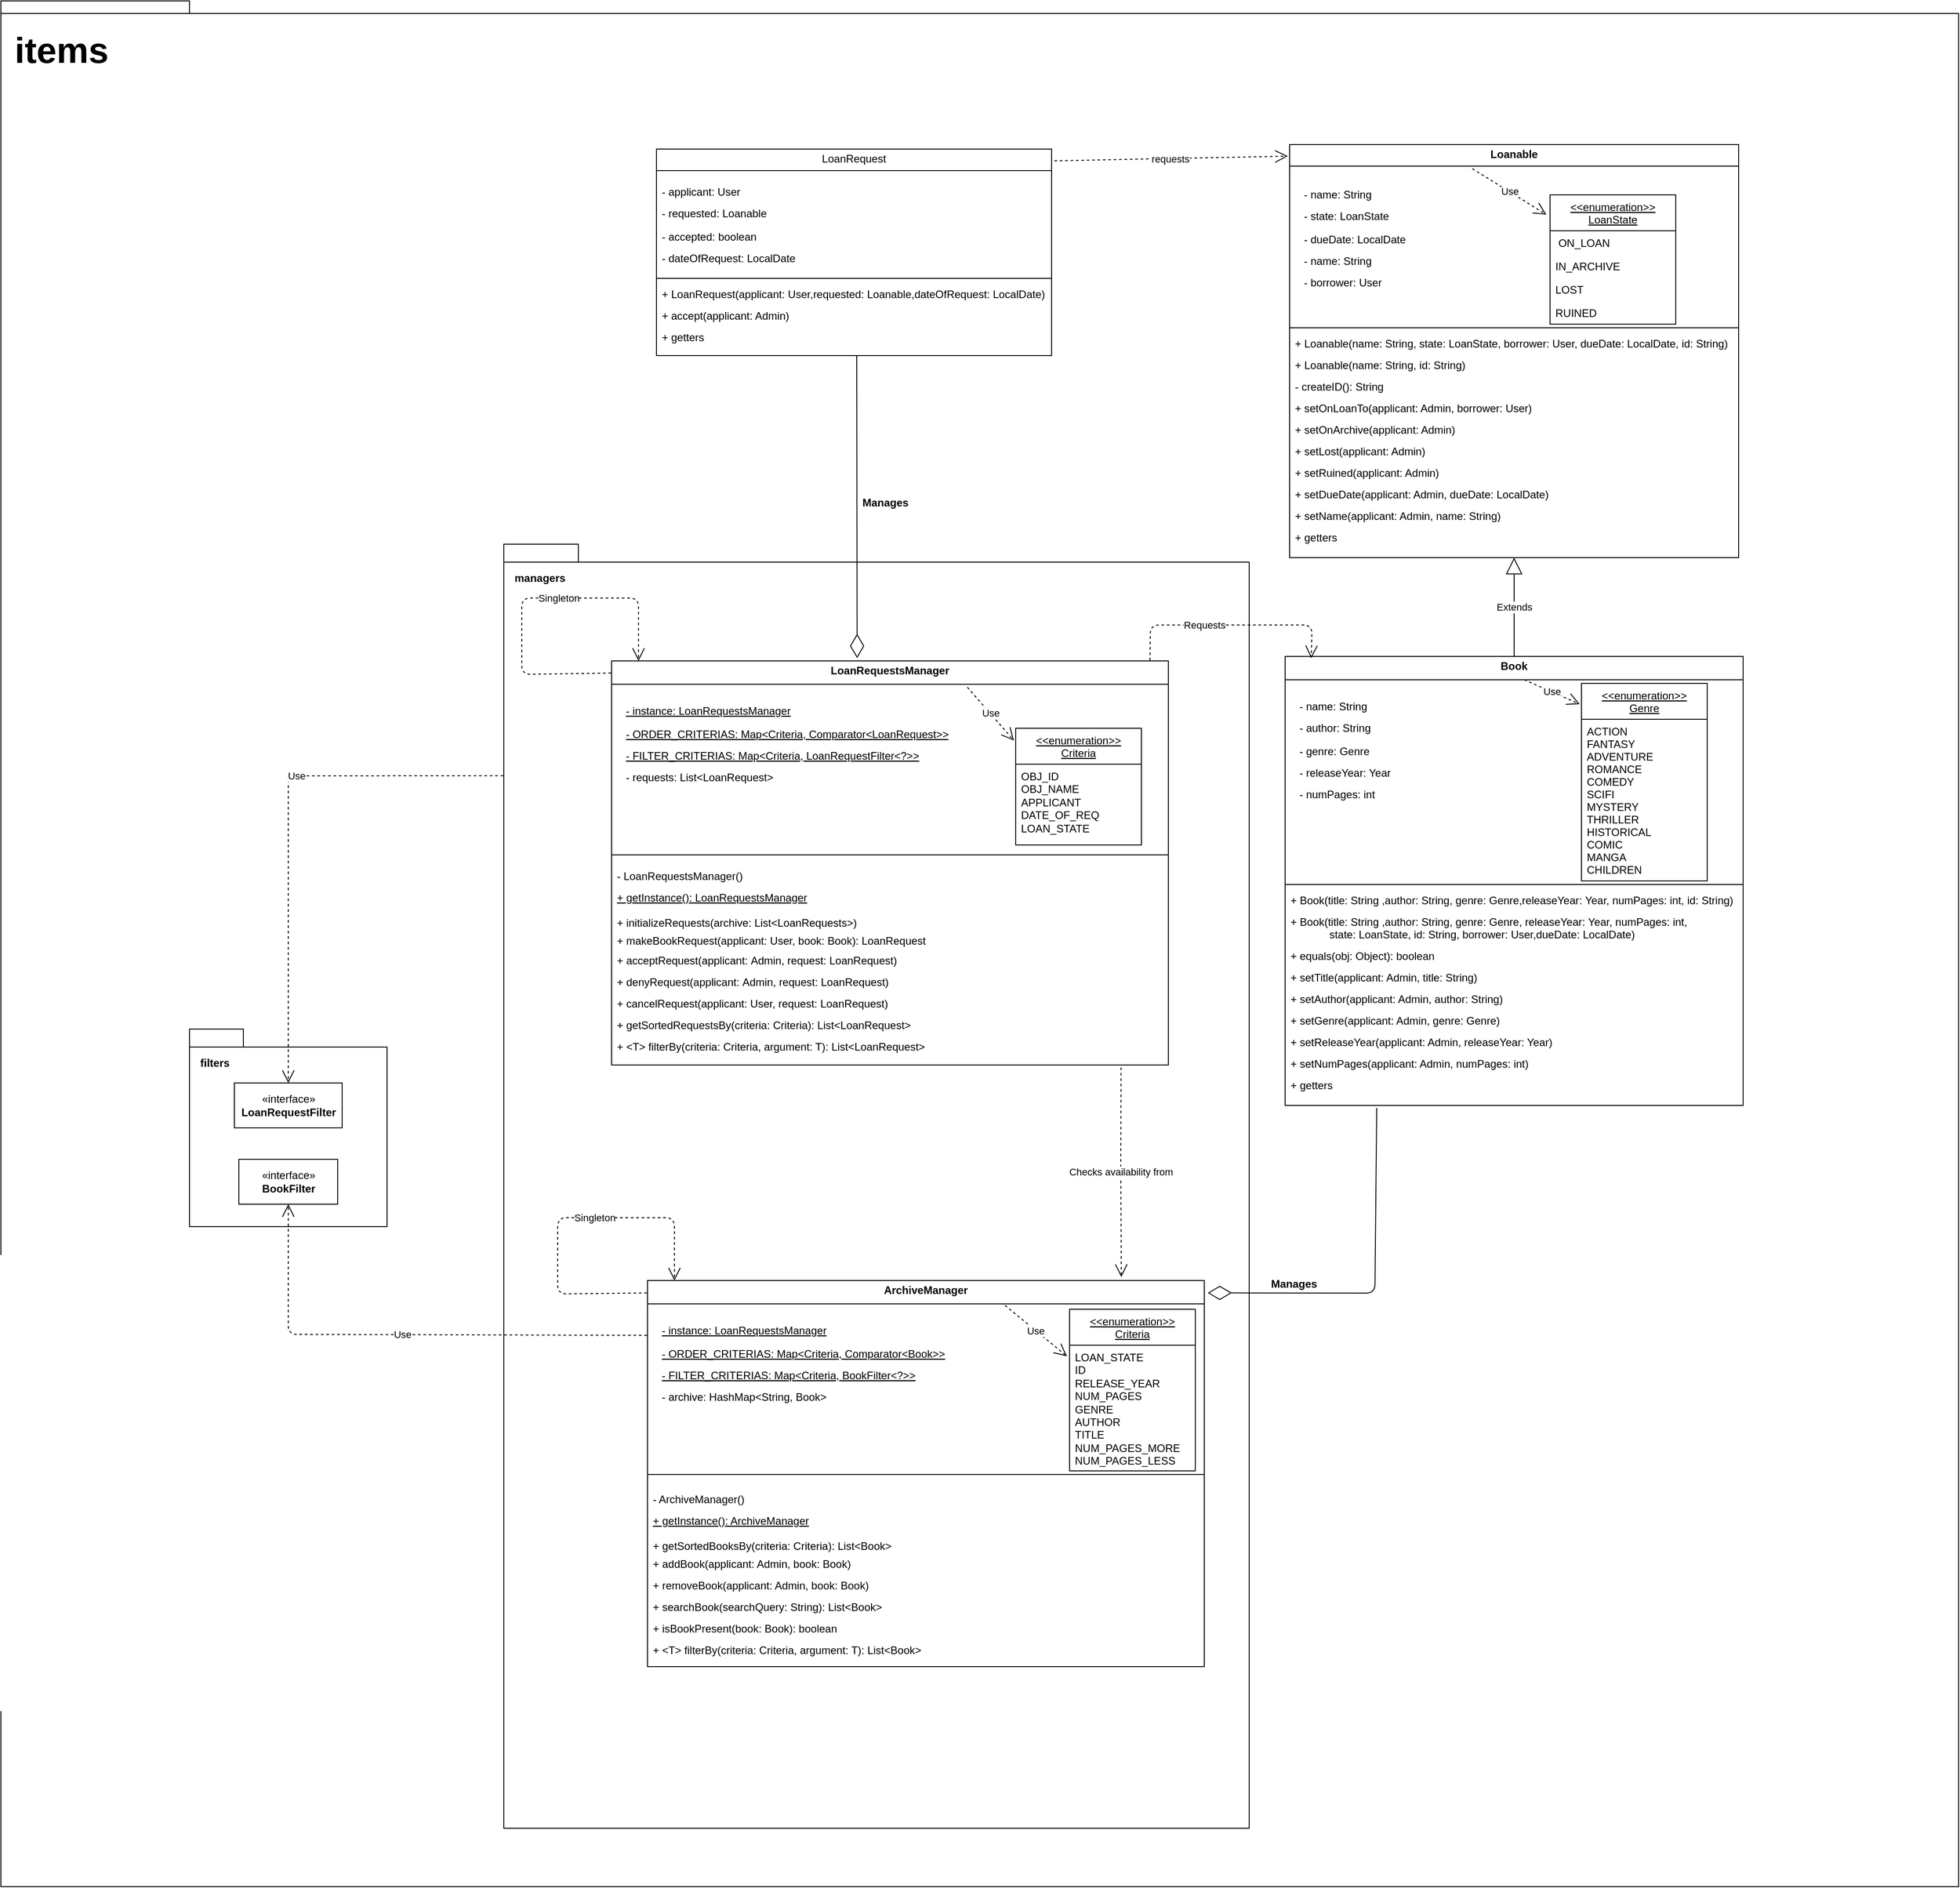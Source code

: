 <mxfile>
    <diagram id="oRZaLXy1vsITSXBMTITj" name="Page-1">
        <mxGraphModel dx="3068" dy="2464" grid="1" gridSize="10" guides="1" tooltips="1" connect="1" arrows="1" fold="1" page="1" pageScale="1" pageWidth="850" pageHeight="1100" math="0" shadow="0">
            <root>
                <mxCell id="0"/>
                <mxCell id="1" parent="0"/>
                <mxCell id="266" value="&amp;nbsp; &amp;nbsp;&lt;br&gt;&amp;nbsp; &amp;nbsp; &lt;font style=&quot;font-size: 40px;&quot;&gt;items&lt;/font&gt;" style="shape=folder;fontStyle=1;spacingTop=10;tabWidth=40;tabHeight=14;tabPosition=left;html=1;align=left;verticalAlign=top;" vertex="1" parent="1">
                    <mxGeometry x="280" y="80" width="2180" height="2100" as="geometry"/>
                </mxCell>
                <mxCell id="267" value="&lt;p style=&quot;margin:0px;margin-top:4px;text-align:center;&quot;&gt;&lt;b&gt;Loanable&lt;/b&gt;&lt;/p&gt;" style="verticalAlign=top;align=left;overflow=fill;fontSize=12;fontFamily=Helvetica;html=1;" vertex="1" parent="1">
                    <mxGeometry x="1715" y="240" width="500" height="460" as="geometry"/>
                </mxCell>
                <mxCell id="268" value="- name: String" style="text;strokeColor=none;fillColor=none;align=left;verticalAlign=top;spacingLeft=4;spacingRight=4;overflow=hidden;rotatable=0;points=[[0,0.5],[1,0.5]];portConstraint=eastwest;" vertex="1" parent="1">
                    <mxGeometry x="1725" y="282" width="160" height="24" as="geometry"/>
                </mxCell>
                <mxCell id="269" value="- state: LoanState" style="text;strokeColor=none;fillColor=none;align=left;verticalAlign=top;spacingLeft=4;spacingRight=4;overflow=hidden;rotatable=0;points=[[0,0.5],[1,0.5]];portConstraint=eastwest;" vertex="1" parent="1">
                    <mxGeometry x="1725" y="306" width="160" height="24" as="geometry"/>
                </mxCell>
                <mxCell id="270" value="- dueDate: LocalDate" style="text;strokeColor=none;fillColor=none;align=left;verticalAlign=top;spacingLeft=4;spacingRight=4;overflow=hidden;rotatable=0;points=[[0,0.5],[1,0.5]];portConstraint=eastwest;" vertex="1" parent="1">
                    <mxGeometry x="1725" y="332" width="160" height="24" as="geometry"/>
                </mxCell>
                <mxCell id="271" value="- name: String" style="text;strokeColor=none;fillColor=none;align=left;verticalAlign=top;spacingLeft=4;spacingRight=4;overflow=hidden;rotatable=0;points=[[0,0.5],[1,0.5]];portConstraint=eastwest;" vertex="1" parent="1">
                    <mxGeometry x="1725" y="356" width="160" height="24" as="geometry"/>
                </mxCell>
                <mxCell id="272" value="&lt;&lt;enumeration&gt;&gt;&#10;LoanState" style="swimlane;fontStyle=4;childLayout=stackLayout;horizontal=1;startSize=40;fillColor=none;horizontalStack=0;resizeParent=1;resizeParentMax=0;resizeLast=0;collapsible=1;marginBottom=0;" vertex="1" parent="1">
                    <mxGeometry x="2005" y="296" width="140" height="144" as="geometry"/>
                </mxCell>
                <mxCell id="273" value=" ON_LOAN" style="text;strokeColor=none;fillColor=none;align=left;verticalAlign=top;spacingLeft=4;spacingRight=4;overflow=hidden;rotatable=0;points=[[0,0.5],[1,0.5]];portConstraint=eastwest;" vertex="1" parent="272">
                    <mxGeometry y="40" width="140" height="26" as="geometry"/>
                </mxCell>
                <mxCell id="274" value="IN_ARCHIVE" style="text;strokeColor=none;fillColor=none;align=left;verticalAlign=top;spacingLeft=4;spacingRight=4;overflow=hidden;rotatable=0;points=[[0,0.5],[1,0.5]];portConstraint=eastwest;" vertex="1" parent="272">
                    <mxGeometry y="66" width="140" height="26" as="geometry"/>
                </mxCell>
                <mxCell id="275" value="LOST" style="text;strokeColor=none;fillColor=none;align=left;verticalAlign=top;spacingLeft=4;spacingRight=4;overflow=hidden;rotatable=0;points=[[0,0.5],[1,0.5]];portConstraint=eastwest;" vertex="1" parent="272">
                    <mxGeometry y="92" width="140" height="26" as="geometry"/>
                </mxCell>
                <mxCell id="276" value="RUINED" style="text;strokeColor=none;fillColor=none;align=left;verticalAlign=top;spacingLeft=4;spacingRight=4;overflow=hidden;rotatable=0;points=[[0,0.5],[1,0.5]];portConstraint=eastwest;" vertex="1" parent="272">
                    <mxGeometry y="118" width="140" height="26" as="geometry"/>
                </mxCell>
                <mxCell id="277" value="- borrower: User" style="text;strokeColor=none;fillColor=none;align=left;verticalAlign=top;spacingLeft=4;spacingRight=4;overflow=hidden;rotatable=0;points=[[0,0.5],[1,0.5]];portConstraint=eastwest;" vertex="1" parent="1">
                    <mxGeometry x="1725" y="380" width="160" height="24" as="geometry"/>
                </mxCell>
                <mxCell id="278" value="" style="line;strokeWidth=1;fillColor=none;align=left;verticalAlign=middle;spacingTop=-1;spacingLeft=3;spacingRight=3;rotatable=0;labelPosition=right;points=[];portConstraint=eastwest;strokeColor=inherit;" vertex="1" parent="1">
                    <mxGeometry x="1715" y="440" width="500" height="8" as="geometry"/>
                </mxCell>
                <mxCell id="279" value="+ Loanable(name: String, state: LoanState, borrower: User, dueDate: LocalDate, id: String)     " style="text;strokeColor=none;fillColor=none;align=left;verticalAlign=top;spacingLeft=4;spacingRight=4;overflow=hidden;rotatable=0;points=[[0,0.5],[1,0.5]];portConstraint=eastwest;" vertex="1" parent="1">
                    <mxGeometry x="1715" y="448" width="500" height="24" as="geometry"/>
                </mxCell>
                <mxCell id="280" value="+ Loanable(name: String, id: String)     " style="text;strokeColor=none;fillColor=none;align=left;verticalAlign=top;spacingLeft=4;spacingRight=4;overflow=hidden;rotatable=0;points=[[0,0.5],[1,0.5]];portConstraint=eastwest;" vertex="1" parent="1">
                    <mxGeometry x="1715" y="472" width="500" height="24" as="geometry"/>
                </mxCell>
                <mxCell id="281" value="- createID(): String" style="text;strokeColor=none;fillColor=none;align=left;verticalAlign=top;spacingLeft=4;spacingRight=4;overflow=hidden;rotatable=0;points=[[0,0.5],[1,0.5]];portConstraint=eastwest;" vertex="1" parent="1">
                    <mxGeometry x="1715" y="496" width="500" height="24" as="geometry"/>
                </mxCell>
                <mxCell id="282" value="+ setOnLoanTo(applicant: Admin, borrower: User)" style="text;strokeColor=none;fillColor=none;align=left;verticalAlign=top;spacingLeft=4;spacingRight=4;overflow=hidden;rotatable=0;points=[[0,0.5],[1,0.5]];portConstraint=eastwest;" vertex="1" parent="1">
                    <mxGeometry x="1715" y="520" width="500" height="24" as="geometry"/>
                </mxCell>
                <mxCell id="283" value="+ setOnArchive(applicant: Admin)" style="text;strokeColor=none;fillColor=none;align=left;verticalAlign=top;spacingLeft=4;spacingRight=4;overflow=hidden;rotatable=0;points=[[0,0.5],[1,0.5]];portConstraint=eastwest;" vertex="1" parent="1">
                    <mxGeometry x="1715" y="544" width="500" height="24" as="geometry"/>
                </mxCell>
                <mxCell id="284" value="+ setLost(applicant: Admin)" style="text;strokeColor=none;fillColor=none;align=left;verticalAlign=top;spacingLeft=4;spacingRight=4;overflow=hidden;rotatable=0;points=[[0,0.5],[1,0.5]];portConstraint=eastwest;" vertex="1" parent="1">
                    <mxGeometry x="1715" y="568" width="500" height="24" as="geometry"/>
                </mxCell>
                <mxCell id="285" value="+ setRuined(applicant: Admin)" style="text;strokeColor=none;fillColor=none;align=left;verticalAlign=top;spacingLeft=4;spacingRight=4;overflow=hidden;rotatable=0;points=[[0,0.5],[1,0.5]];portConstraint=eastwest;" vertex="1" parent="1">
                    <mxGeometry x="1715" y="592" width="500" height="24" as="geometry"/>
                </mxCell>
                <mxCell id="286" value="+ setDueDate(applicant: Admin, dueDate: LocalDate)" style="text;strokeColor=none;fillColor=none;align=left;verticalAlign=top;spacingLeft=4;spacingRight=4;overflow=hidden;rotatable=0;points=[[0,0.5],[1,0.5]];portConstraint=eastwest;" vertex="1" parent="1">
                    <mxGeometry x="1715" y="616" width="500" height="24" as="geometry"/>
                </mxCell>
                <mxCell id="287" value="+ setName(applicant: Admin, name: String)" style="text;strokeColor=none;fillColor=none;align=left;verticalAlign=top;spacingLeft=4;spacingRight=4;overflow=hidden;rotatable=0;points=[[0,0.5],[1,0.5]];portConstraint=eastwest;" vertex="1" parent="1">
                    <mxGeometry x="1715" y="640" width="500" height="24" as="geometry"/>
                </mxCell>
                <mxCell id="288" value="+ getters" style="text;strokeColor=none;fillColor=none;align=left;verticalAlign=top;spacingLeft=4;spacingRight=4;overflow=hidden;rotatable=0;points=[[0,0.5],[1,0.5]];portConstraint=eastwest;" vertex="1" parent="1">
                    <mxGeometry x="1715" y="664" width="500" height="24" as="geometry"/>
                </mxCell>
                <mxCell id="289" value="&lt;p style=&quot;margin:0px;margin-top:4px;text-align:center;&quot;&gt;&lt;b&gt;Book&lt;/b&gt;&lt;/p&gt;" style="verticalAlign=top;align=left;overflow=fill;fontSize=12;fontFamily=Helvetica;html=1;" vertex="1" parent="1">
                    <mxGeometry x="1710" y="810" width="510" height="500" as="geometry"/>
                </mxCell>
                <mxCell id="290" value="- name: String" style="text;strokeColor=none;fillColor=none;align=left;verticalAlign=top;spacingLeft=4;spacingRight=4;overflow=hidden;rotatable=0;points=[[0,0.5],[1,0.5]];portConstraint=eastwest;" vertex="1" parent="1">
                    <mxGeometry x="1720" y="852" width="160" height="24" as="geometry"/>
                </mxCell>
                <mxCell id="291" value="- author: String" style="text;strokeColor=none;fillColor=none;align=left;verticalAlign=top;spacingLeft=4;spacingRight=4;overflow=hidden;rotatable=0;points=[[0,0.5],[1,0.5]];portConstraint=eastwest;" vertex="1" parent="1">
                    <mxGeometry x="1720" y="876" width="160" height="24" as="geometry"/>
                </mxCell>
                <mxCell id="292" value="- genre: Genre" style="text;strokeColor=none;fillColor=none;align=left;verticalAlign=top;spacingLeft=4;spacingRight=4;overflow=hidden;rotatable=0;points=[[0,0.5],[1,0.5]];portConstraint=eastwest;" vertex="1" parent="1">
                    <mxGeometry x="1720" y="902" width="160" height="24" as="geometry"/>
                </mxCell>
                <mxCell id="293" value="- releaseYear: Year" style="text;strokeColor=none;fillColor=none;align=left;verticalAlign=top;spacingLeft=4;spacingRight=4;overflow=hidden;rotatable=0;points=[[0,0.5],[1,0.5]];portConstraint=eastwest;" vertex="1" parent="1">
                    <mxGeometry x="1720" y="926" width="160" height="24" as="geometry"/>
                </mxCell>
                <mxCell id="294" value="&lt;&lt;enumeration&gt;&gt;&#10;Genre" style="swimlane;fontStyle=4;childLayout=stackLayout;horizontal=1;startSize=40;fillColor=none;horizontalStack=0;resizeParent=1;resizeParentMax=0;resizeLast=0;collapsible=1;marginBottom=0;" vertex="1" parent="1">
                    <mxGeometry x="2040" y="840" width="140" height="220" as="geometry"/>
                </mxCell>
                <mxCell id="295" value="ACTION&#10;&#9;&#9;FANTASY&#10;&#9;&#9;ADVENTURE&#10;&#9;&#9;ROMANCE&#10;&#9;&#9;COMEDY&#10;&#9;&#9;SCIFI&#10;&#9;&#9;MYSTERY&#10;&#9;&#9;THRILLER&#10;&#9;&#9;HISTORICAL&#10;&#9;&#9;COMIC&#10;&#9;&#9;MANGA&#10;&#9;&#9;CHILDREN" style="text;strokeColor=none;fillColor=none;align=left;verticalAlign=top;spacingLeft=4;spacingRight=4;overflow=hidden;rotatable=0;points=[[0,0.5],[1,0.5]];portConstraint=eastwest;" vertex="1" parent="294">
                    <mxGeometry y="40" width="140" height="180" as="geometry"/>
                </mxCell>
                <mxCell id="296" value="- numPages: int" style="text;strokeColor=none;fillColor=none;align=left;verticalAlign=top;spacingLeft=4;spacingRight=4;overflow=hidden;rotatable=0;points=[[0,0.5],[1,0.5]];portConstraint=eastwest;" vertex="1" parent="1">
                    <mxGeometry x="1720" y="950" width="160" height="24" as="geometry"/>
                </mxCell>
                <mxCell id="297" value="" style="line;strokeWidth=1;fillColor=none;align=left;verticalAlign=middle;spacingTop=-1;spacingLeft=3;spacingRight=3;rotatable=0;labelPosition=right;points=[];portConstraint=eastwest;strokeColor=inherit;" vertex="1" parent="1">
                    <mxGeometry x="1710" y="1060" width="510" height="8" as="geometry"/>
                </mxCell>
                <mxCell id="298" value="+ Book(title: String ,author: String, genre: Genre,releaseYear: Year, numPages: int, id: String)" style="text;strokeColor=none;fillColor=none;align=left;verticalAlign=top;spacingLeft=4;spacingRight=4;overflow=hidden;rotatable=0;points=[[0,0.5],[1,0.5]];portConstraint=eastwest;" vertex="1" parent="1">
                    <mxGeometry x="1710" y="1068" width="510" height="24" as="geometry"/>
                </mxCell>
                <mxCell id="299" value="+ Book(title: String ,author: String, genre: Genre, releaseYear: Year, numPages: int, &#10;             state: LoanState, id: String, borrower: User,dueDate: LocalDate)" style="text;strokeColor=none;fillColor=none;align=left;verticalAlign=top;spacingLeft=4;spacingRight=4;overflow=hidden;rotatable=0;points=[[0,0.5],[1,0.5]];portConstraint=eastwest;" vertex="1" parent="1">
                    <mxGeometry x="1710" y="1092" width="510" height="48" as="geometry"/>
                </mxCell>
                <mxCell id="300" value="+ equals(obj: Object): boolean" style="text;strokeColor=none;fillColor=none;align=left;verticalAlign=top;spacingLeft=4;spacingRight=4;overflow=hidden;rotatable=0;points=[[0,0.5],[1,0.5]];portConstraint=eastwest;" vertex="1" parent="1">
                    <mxGeometry x="1710" y="1130" width="500" height="24" as="geometry"/>
                </mxCell>
                <mxCell id="301" value="+ setTitle(applicant: Admin, title: String)" style="text;strokeColor=none;fillColor=none;align=left;verticalAlign=top;spacingLeft=4;spacingRight=4;overflow=hidden;rotatable=0;points=[[0,0.5],[1,0.5]];portConstraint=eastwest;" vertex="1" parent="1">
                    <mxGeometry x="1710" y="1154" width="500" height="24" as="geometry"/>
                </mxCell>
                <mxCell id="302" value="+ setNumPages(applicant: Admin, numPages: int)" style="text;strokeColor=none;fillColor=none;align=left;verticalAlign=top;spacingLeft=4;spacingRight=4;overflow=hidden;rotatable=0;points=[[0,0.5],[1,0.5]];portConstraint=eastwest;" vertex="1" parent="1">
                    <mxGeometry x="1710" y="1250" width="500" height="24" as="geometry"/>
                </mxCell>
                <mxCell id="303" value="+ getters" style="text;strokeColor=none;fillColor=none;align=left;verticalAlign=top;spacingLeft=4;spacingRight=4;overflow=hidden;rotatable=0;points=[[0,0.5],[1,0.5]];portConstraint=eastwest;" vertex="1" parent="1">
                    <mxGeometry x="1710" y="1274" width="500" height="24" as="geometry"/>
                </mxCell>
                <mxCell id="304" value="+ setAuthor(applicant: Admin, author: String)" style="text;strokeColor=none;fillColor=none;align=left;verticalAlign=top;spacingLeft=4;spacingRight=4;overflow=hidden;rotatable=0;points=[[0,0.5],[1,0.5]];portConstraint=eastwest;" vertex="1" parent="1">
                    <mxGeometry x="1710" y="1178" width="500" height="24" as="geometry"/>
                </mxCell>
                <mxCell id="305" value="+ setGenre(applicant: Admin, genre: Genre)" style="text;strokeColor=none;fillColor=none;align=left;verticalAlign=top;spacingLeft=4;spacingRight=4;overflow=hidden;rotatable=0;points=[[0,0.5],[1,0.5]];portConstraint=eastwest;" vertex="1" parent="1">
                    <mxGeometry x="1710" y="1202" width="500" height="24" as="geometry"/>
                </mxCell>
                <mxCell id="306" value="+ setReleaseYear(applicant: Admin, releaseYear: Year)" style="text;strokeColor=none;fillColor=none;align=left;verticalAlign=top;spacingLeft=4;spacingRight=4;overflow=hidden;rotatable=0;points=[[0,0.5],[1,0.5]];portConstraint=eastwest;" vertex="1" parent="1">
                    <mxGeometry x="1710" y="1226" width="500" height="24" as="geometry"/>
                </mxCell>
                <mxCell id="307" value="Extends" style="endArrow=block;endSize=16;endFill=0;html=1;entryX=0.5;entryY=1;entryDx=0;entryDy=0;exitX=0.5;exitY=0;exitDx=0;exitDy=0;" edge="1" parent="1" source="289" target="267">
                    <mxGeometry width="160" relative="1" as="geometry">
                        <mxPoint x="905" y="910" as="sourcePoint"/>
                        <mxPoint x="1065" y="910" as="targetPoint"/>
                    </mxGeometry>
                </mxCell>
                <mxCell id="308" value="&lt;p style=&quot;margin:0px;margin-top:4px;text-align:center;&quot;&gt;LoanRequest&lt;/p&gt;" style="verticalAlign=top;align=left;overflow=fill;fontSize=12;fontFamily=Helvetica;html=1;" vertex="1" parent="1">
                    <mxGeometry x="1010" y="245" width="440" height="230" as="geometry"/>
                </mxCell>
                <mxCell id="309" value="- applicant: User" style="text;strokeColor=none;fillColor=none;align=left;verticalAlign=top;spacingLeft=4;spacingRight=4;overflow=hidden;rotatable=0;points=[[0,0.5],[1,0.5]];portConstraint=eastwest;" vertex="1" parent="1">
                    <mxGeometry x="1010" y="279" width="160" height="24" as="geometry"/>
                </mxCell>
                <mxCell id="310" value="- requested: Loanable" style="text;strokeColor=none;fillColor=none;align=left;verticalAlign=top;spacingLeft=4;spacingRight=4;overflow=hidden;rotatable=0;points=[[0,0.5],[1,0.5]];portConstraint=eastwest;" vertex="1" parent="1">
                    <mxGeometry x="1010" y="303" width="160" height="24" as="geometry"/>
                </mxCell>
                <mxCell id="311" value="- accepted: boolean" style="text;strokeColor=none;fillColor=none;align=left;verticalAlign=top;spacingLeft=4;spacingRight=4;overflow=hidden;rotatable=0;points=[[0,0.5],[1,0.5]];portConstraint=eastwest;" vertex="1" parent="1">
                    <mxGeometry x="1010" y="329" width="160" height="24" as="geometry"/>
                </mxCell>
                <mxCell id="312" value="- dateOfRequest: LocalDate" style="text;strokeColor=none;fillColor=none;align=left;verticalAlign=top;spacingLeft=4;spacingRight=4;overflow=hidden;rotatable=0;points=[[0,0.5],[1,0.5]];portConstraint=eastwest;" vertex="1" parent="1">
                    <mxGeometry x="1010" y="353" width="160" height="24" as="geometry"/>
                </mxCell>
                <mxCell id="313" value="" style="line;strokeWidth=1;fillColor=none;align=left;verticalAlign=middle;spacingTop=-1;spacingLeft=3;spacingRight=3;rotatable=0;labelPosition=right;points=[];portConstraint=eastwest;strokeColor=inherit;" vertex="1" parent="1">
                    <mxGeometry x="1010" y="385" width="440" height="8" as="geometry"/>
                </mxCell>
                <mxCell id="314" value="+ LoanRequest(applicant: User,requested: Loanable,dateOfRequest: LocalDate)" style="text;strokeColor=none;fillColor=none;align=left;verticalAlign=top;spacingLeft=4;spacingRight=4;overflow=hidden;rotatable=0;points=[[0,0.5],[1,0.5]];portConstraint=eastwest;" vertex="1" parent="1">
                    <mxGeometry x="1010" y="393" width="510" height="24" as="geometry"/>
                </mxCell>
                <mxCell id="315" value="+ accept(applicant: Admin)" style="text;strokeColor=none;fillColor=none;align=left;verticalAlign=top;spacingLeft=4;spacingRight=4;overflow=hidden;rotatable=0;points=[[0,0.5],[1,0.5]];portConstraint=eastwest;" vertex="1" parent="1">
                    <mxGeometry x="1010" y="417" width="500" height="24" as="geometry"/>
                </mxCell>
                <mxCell id="316" value="+ getters" style="text;strokeColor=none;fillColor=none;align=left;verticalAlign=top;spacingLeft=4;spacingRight=4;overflow=hidden;rotatable=0;points=[[0,0.5],[1,0.5]];portConstraint=eastwest;" vertex="1" parent="1">
                    <mxGeometry x="1010" y="441" width="500" height="24" as="geometry"/>
                </mxCell>
                <mxCell id="317" value="" style="line;strokeWidth=1;fillColor=none;align=left;verticalAlign=middle;spacingTop=-1;spacingLeft=3;spacingRight=3;rotatable=0;labelPosition=right;points=[];portConstraint=eastwest;strokeColor=inherit;" vertex="1" parent="1">
                    <mxGeometry x="1710" y="832" width="510" height="8" as="geometry"/>
                </mxCell>
                <mxCell id="318" value="" style="line;strokeWidth=1;fillColor=none;align=left;verticalAlign=middle;spacingTop=-1;spacingLeft=3;spacingRight=3;rotatable=0;labelPosition=right;points=[];portConstraint=eastwest;strokeColor=inherit;" vertex="1" parent="1">
                    <mxGeometry x="1715" y="260" width="500" height="8" as="geometry"/>
                </mxCell>
                <mxCell id="319" value="" style="line;strokeWidth=1;fillColor=none;align=left;verticalAlign=middle;spacingTop=-1;spacingLeft=3;spacingRight=3;rotatable=0;labelPosition=right;points=[];portConstraint=eastwest;strokeColor=inherit;" vertex="1" parent="1">
                    <mxGeometry x="1010" y="265" width="440" height="8" as="geometry"/>
                </mxCell>
                <mxCell id="320" value="Use" style="endArrow=open;endSize=12;dashed=1;html=1;exitX=0.407;exitY=0.854;exitDx=0;exitDy=0;entryX=-0.029;entryY=0.153;entryDx=0;entryDy=0;entryPerimeter=0;exitPerimeter=0;" edge="1" parent="1" source="318" target="272">
                    <mxGeometry width="160" relative="1" as="geometry">
                        <mxPoint x="1475" y="470" as="sourcePoint"/>
                        <mxPoint x="1635" y="470" as="targetPoint"/>
                    </mxGeometry>
                </mxCell>
                <mxCell id="321" value="Use" style="endArrow=open;endSize=12;dashed=1;html=1;entryX=-0.014;entryY=0.105;entryDx=0;entryDy=0;entryPerimeter=0;exitX=0.522;exitY=0.5;exitDx=0;exitDy=0;exitPerimeter=0;" edge="1" parent="1" source="317" target="294">
                    <mxGeometry width="160" relative="1" as="geometry">
                        <mxPoint x="1825" y="760" as="sourcePoint"/>
                        <mxPoint x="2010.94" y="328.032" as="targetPoint"/>
                    </mxGeometry>
                </mxCell>
                <mxCell id="322" value="requests" style="endArrow=open;endSize=12;dashed=1;html=1;exitX=1.007;exitY=0.057;exitDx=0;exitDy=0;entryX=-0.004;entryY=0.028;entryDx=0;entryDy=0;entryPerimeter=0;exitPerimeter=0;" edge="1" parent="1" source="308" target="267">
                    <mxGeometry x="-0.011" width="160" relative="1" as="geometry">
                        <mxPoint x="1840" y="343" as="sourcePoint"/>
                        <mxPoint x="1955.94" y="343.032" as="targetPoint"/>
                        <mxPoint as="offset"/>
                    </mxGeometry>
                </mxCell>
                <mxCell id="323" value="Manages" style="text;align=center;fontStyle=1;verticalAlign=middle;spacingLeft=3;spacingRight=3;strokeColor=none;rotatable=0;points=[[0,0.5],[1,0.5]];portConstraint=eastwest;" vertex="1" parent="1">
                    <mxGeometry x="1225" y="625" width="80" height="26" as="geometry"/>
                </mxCell>
                <mxCell id="324" value="Manages" style="text;align=center;fontStyle=1;verticalAlign=middle;spacingLeft=3;spacingRight=3;strokeColor=none;rotatable=0;points=[[0,0.5],[1,0.5]];portConstraint=eastwest;" vertex="1" parent="1">
                    <mxGeometry x="1680" y="1495" width="80" height="26" as="geometry"/>
                </mxCell>
                <mxCell id="325" value="&amp;nbsp;&lt;br&gt;&amp;nbsp; &amp;nbsp;filters" style="shape=folder;fontStyle=1;spacingTop=10;tabWidth=60;tabHeight=20;tabPosition=left;html=1;verticalAlign=top;align=left;" vertex="1" parent="1">
                    <mxGeometry x="490" y="1225" width="220" height="220" as="geometry"/>
                </mxCell>
                <mxCell id="326" value="«interface»&lt;br&gt;&lt;b&gt;LoanRequestFilter&lt;/b&gt;" style="html=1;" vertex="1" parent="1">
                    <mxGeometry x="540" y="1285" width="120" height="50" as="geometry"/>
                </mxCell>
                <mxCell id="327" value="«interface»&lt;br&gt;&lt;b&gt;BookFilter&lt;/b&gt;" style="html=1;" vertex="1" parent="1">
                    <mxGeometry x="545" y="1370" width="110" height="50" as="geometry"/>
                </mxCell>
                <mxCell id="328" value="Use" style="endArrow=open;endSize=12;dashed=1;html=1;exitX=-0.001;exitY=0.284;exitDx=0;exitDy=0;exitPerimeter=0;entryX=0.5;entryY=0;entryDx=0;entryDy=0;" edge="1" parent="1" target="326">
                    <mxGeometry width="160" relative="1" as="geometry">
                        <mxPoint x="959.38" y="942.8" as="sourcePoint"/>
                        <mxPoint x="720" y="1245" as="targetPoint"/>
                        <Array as="points">
                            <mxPoint x="600" y="943"/>
                        </Array>
                    </mxGeometry>
                </mxCell>
                <mxCell id="329" value="&amp;nbsp;&lt;br&gt;&amp;nbsp; &amp;nbsp;managers" style="shape=folder;fontStyle=1;spacingTop=10;tabWidth=60;tabHeight=20;tabPosition=left;html=1;verticalAlign=top;align=left;" vertex="1" parent="1">
                    <mxGeometry x="840" y="685" width="830" height="1430" as="geometry"/>
                </mxCell>
                <mxCell id="330" value="&lt;p style=&quot;margin:0px;margin-top:4px;text-align:center;&quot;&gt;&lt;b&gt;LoanRequestsManager&lt;/b&gt;&lt;/p&gt;" style="verticalAlign=top;align=left;overflow=fill;fontSize=12;fontFamily=Helvetica;html=1;" vertex="1" parent="1">
                    <mxGeometry x="960" y="815" width="620" height="450" as="geometry"/>
                </mxCell>
                <mxCell id="331" value="- instance: LoanRequestsManager" style="text;strokeColor=none;fillColor=none;align=left;verticalAlign=top;spacingLeft=4;spacingRight=4;overflow=hidden;rotatable=0;points=[[0,0.5],[1,0.5]];portConstraint=eastwest;fontStyle=4" vertex="1" parent="1">
                    <mxGeometry x="970" y="857" width="200" height="24" as="geometry"/>
                </mxCell>
                <mxCell id="332" value="&lt;&lt;enumeration&gt;&gt;&#10;Criteria" style="swimlane;fontStyle=4;childLayout=stackLayout;horizontal=1;startSize=40;fillColor=none;horizontalStack=0;resizeParent=1;resizeParentMax=0;resizeLast=0;collapsible=1;marginBottom=0;" vertex="1" parent="1">
                    <mxGeometry x="1410" y="890" width="140" height="130" as="geometry"/>
                </mxCell>
                <mxCell id="333" value="OBJ_ID&#10;OBJ_NAME APPLICANT DATE_OF_REQ LOAN_STATE" style="text;strokeColor=none;fillColor=none;align=left;verticalAlign=top;spacingLeft=4;spacingRight=4;overflow=hidden;rotatable=0;points=[[0,0.5],[1,0.5]];portConstraint=eastwest;whiteSpace=wrap;" vertex="1" parent="332">
                    <mxGeometry y="40" width="140" height="90" as="geometry"/>
                </mxCell>
                <mxCell id="334" value="" style="line;strokeWidth=1;fillColor=none;align=left;verticalAlign=middle;spacingTop=-1;spacingLeft=3;spacingRight=3;rotatable=0;labelPosition=right;points=[];portConstraint=eastwest;strokeColor=inherit;" vertex="1" parent="1">
                    <mxGeometry x="960" y="1027" width="620" height="8" as="geometry"/>
                </mxCell>
                <mxCell id="335" value="- LoanRequestsManager()" style="text;strokeColor=none;fillColor=none;align=left;verticalAlign=top;spacingLeft=4;spacingRight=4;overflow=hidden;rotatable=0;points=[[0,0.5],[1,0.5]];portConstraint=eastwest;" vertex="1" parent="1">
                    <mxGeometry x="960" y="1041" width="510" height="24" as="geometry"/>
                </mxCell>
                <mxCell id="336" value="+ getInstance(): LoanRequestsManager" style="text;strokeColor=none;fillColor=none;align=left;verticalAlign=top;spacingLeft=4;spacingRight=4;overflow=hidden;rotatable=0;points=[[0,0.5],[1,0.5]];portConstraint=eastwest;fontStyle=4" vertex="1" parent="1">
                    <mxGeometry x="960" y="1065" width="510" height="28" as="geometry"/>
                </mxCell>
                <mxCell id="337" value="+ makeBookRequest(applicant: User, book: Book): LoanRequest" style="text;strokeColor=none;fillColor=none;align=left;verticalAlign=top;spacingLeft=4;spacingRight=4;overflow=hidden;rotatable=0;points=[[0,0.5],[1,0.5]];portConstraint=eastwest;" vertex="1" parent="1">
                    <mxGeometry x="960" y="1113" width="500" height="24" as="geometry"/>
                </mxCell>
                <mxCell id="338" value="+ acceptRequest(applicant: Admin, request: LoanRequest)" style="text;strokeColor=none;fillColor=none;align=left;verticalAlign=top;spacingLeft=4;spacingRight=4;overflow=hidden;rotatable=0;points=[[0,0.5],[1,0.5]];portConstraint=eastwest;" vertex="1" parent="1">
                    <mxGeometry x="960" y="1135" width="500" height="24" as="geometry"/>
                </mxCell>
                <mxCell id="339" value="" style="line;strokeWidth=1;fillColor=none;align=left;verticalAlign=middle;spacingTop=-1;spacingLeft=3;spacingRight=3;rotatable=0;labelPosition=right;points=[];portConstraint=eastwest;strokeColor=inherit;" vertex="1" parent="1">
                    <mxGeometry x="960" y="837" width="620" height="8" as="geometry"/>
                </mxCell>
                <mxCell id="340" value="Singleton" style="endArrow=open;endSize=12;dashed=1;html=1;exitX=-0.001;exitY=0.03;exitDx=0;exitDy=0;exitPerimeter=0;" edge="1" parent="1" source="330">
                    <mxGeometry x="0.174" width="160" relative="1" as="geometry">
                        <mxPoint x="1140" y="955" as="sourcePoint"/>
                        <mxPoint x="990" y="815" as="targetPoint"/>
                        <Array as="points">
                            <mxPoint x="860" y="830"/>
                            <mxPoint x="860" y="745"/>
                            <mxPoint x="990" y="745"/>
                            <mxPoint x="990" y="785"/>
                        </Array>
                        <mxPoint as="offset"/>
                    </mxGeometry>
                </mxCell>
                <mxCell id="341" value="- ORDER_CRITERIAS: Map&lt;Criteria, Comparator&lt;LoanRequest&gt;&gt;" style="text;strokeColor=none;fillColor=none;align=left;verticalAlign=top;spacingLeft=4;spacingRight=4;overflow=hidden;rotatable=0;points=[[0,0.5],[1,0.5]];portConstraint=eastwest;fontStyle=4" vertex="1" parent="1">
                    <mxGeometry x="970" y="883" width="370" height="24" as="geometry"/>
                </mxCell>
                <mxCell id="342" value="- FILTER_CRITERIAS: Map&lt;Criteria, LoanRequestFilter&lt;?&gt;&gt;" style="text;strokeColor=none;fillColor=none;align=left;verticalAlign=top;spacingLeft=4;spacingRight=4;overflow=hidden;rotatable=0;points=[[0,0.5],[1,0.5]];portConstraint=eastwest;fontStyle=4" vertex="1" parent="1">
                    <mxGeometry x="970" y="907" width="370" height="24" as="geometry"/>
                </mxCell>
                <mxCell id="343" value="- requests: List&lt;LoanRequest&gt;" style="text;strokeColor=none;fillColor=none;align=left;verticalAlign=top;spacingLeft=4;spacingRight=4;overflow=hidden;rotatable=0;points=[[0,0.5],[1,0.5]];portConstraint=eastwest;fontStyle=0" vertex="1" parent="1">
                    <mxGeometry x="970" y="931" width="200" height="24" as="geometry"/>
                </mxCell>
                <mxCell id="344" value="Use" style="endArrow=open;endSize=12;dashed=1;html=1;entryX=-0.014;entryY=0.105;entryDx=0;entryDy=0;entryPerimeter=0;exitX=0.639;exitY=0.917;exitDx=0;exitDy=0;exitPerimeter=0;" edge="1" parent="1" source="339">
                    <mxGeometry x="-0.017" width="160" relative="1" as="geometry">
                        <mxPoint x="1344.44" y="904" as="sourcePoint"/>
                        <mxPoint x="1408.04" y="903.65" as="targetPoint"/>
                        <mxPoint as="offset"/>
                    </mxGeometry>
                </mxCell>
                <mxCell id="345" value="+ denyRequest(applicant: Admin, request: LoanRequest)" style="text;strokeColor=none;fillColor=none;align=left;verticalAlign=top;spacingLeft=4;spacingRight=4;overflow=hidden;rotatable=0;points=[[0,0.5],[1,0.5]];portConstraint=eastwest;" vertex="1" parent="1">
                    <mxGeometry x="960" y="1159" width="500" height="24" as="geometry"/>
                </mxCell>
                <mxCell id="346" value="+ cancelRequest(applicant: User, request: LoanRequest)" style="text;strokeColor=none;fillColor=none;align=left;verticalAlign=top;spacingLeft=4;spacingRight=4;overflow=hidden;rotatable=0;points=[[0,0.5],[1,0.5]];portConstraint=eastwest;" vertex="1" parent="1">
                    <mxGeometry x="960" y="1183" width="500" height="24" as="geometry"/>
                </mxCell>
                <mxCell id="347" value="+ getSortedRequestsBy(criteria: Criteria): List&lt;LoanRequest&gt; " style="text;strokeColor=none;fillColor=none;align=left;verticalAlign=top;spacingLeft=4;spacingRight=4;overflow=hidden;rotatable=0;points=[[0,0.5],[1,0.5]];portConstraint=eastwest;" vertex="1" parent="1">
                    <mxGeometry x="960" y="1207" width="500" height="24" as="geometry"/>
                </mxCell>
                <mxCell id="348" value="+ &lt;T&gt; filterBy(criteria: Criteria, argument: T): List&lt;LoanRequest&gt; " style="text;strokeColor=none;fillColor=none;align=left;verticalAlign=top;spacingLeft=4;spacingRight=4;overflow=hidden;rotatable=0;points=[[0,0.5],[1,0.5]];portConstraint=eastwest;" vertex="1" parent="1">
                    <mxGeometry x="960" y="1231" width="500" height="24" as="geometry"/>
                </mxCell>
                <mxCell id="349" value="&lt;p style=&quot;margin:0px;margin-top:4px;text-align:center;&quot;&gt;&lt;b&gt;ArchiveManager&lt;/b&gt;&lt;/p&gt;" style="verticalAlign=top;align=left;overflow=fill;fontSize=12;fontFamily=Helvetica;html=1;" vertex="1" parent="1">
                    <mxGeometry x="1000" y="1505" width="620" height="430" as="geometry"/>
                </mxCell>
                <mxCell id="350" value="- instance: LoanRequestsManager" style="text;strokeColor=none;fillColor=none;align=left;verticalAlign=top;spacingLeft=4;spacingRight=4;overflow=hidden;rotatable=0;points=[[0,0.5],[1,0.5]];portConstraint=eastwest;fontStyle=4" vertex="1" parent="1">
                    <mxGeometry x="1010" y="1547" width="200" height="24" as="geometry"/>
                </mxCell>
                <mxCell id="351" value="&lt;&lt;enumeration&gt;&gt;&#10;Criteria" style="swimlane;fontStyle=4;childLayout=stackLayout;horizontal=1;startSize=40;fillColor=none;horizontalStack=0;resizeParent=1;resizeParentMax=0;resizeLast=0;collapsible=1;marginBottom=0;" vertex="1" parent="1">
                    <mxGeometry x="1470" y="1537" width="140" height="180" as="geometry">
                        <mxRectangle x="1520" y="622" width="140" height="40" as="alternateBounds"/>
                    </mxGeometry>
                </mxCell>
                <mxCell id="352" value="LOAN_STATE &#10;ID &#10;RELEASE_YEAR NUM_PAGES&#10;GENRE&#10;AUTHOR&#10;TITLE NUM_PAGES_MORE NUM_PAGES_LESS" style="text;strokeColor=none;fillColor=none;align=left;verticalAlign=top;spacingLeft=4;spacingRight=4;overflow=hidden;rotatable=0;points=[[0,0.5],[1,0.5]];portConstraint=eastwest;whiteSpace=wrap;" vertex="1" parent="351">
                    <mxGeometry y="40" width="140" height="140" as="geometry"/>
                </mxCell>
                <mxCell id="353" value="" style="line;strokeWidth=1;fillColor=none;align=left;verticalAlign=middle;spacingTop=-1;spacingLeft=3;spacingRight=3;rotatable=0;labelPosition=right;points=[];portConstraint=eastwest;strokeColor=inherit;" vertex="1" parent="1">
                    <mxGeometry x="1000" y="1717" width="620" height="8" as="geometry"/>
                </mxCell>
                <mxCell id="354" value="- ArchiveManager()" style="text;strokeColor=none;fillColor=none;align=left;verticalAlign=top;spacingLeft=4;spacingRight=4;overflow=hidden;rotatable=0;points=[[0,0.5],[1,0.5]];portConstraint=eastwest;" vertex="1" parent="1">
                    <mxGeometry x="1000" y="1735" width="510" height="24" as="geometry"/>
                </mxCell>
                <mxCell id="355" value="+ getInstance(): ArchiveManager" style="text;strokeColor=none;fillColor=none;align=left;verticalAlign=top;spacingLeft=4;spacingRight=4;overflow=hidden;rotatable=0;points=[[0,0.5],[1,0.5]];portConstraint=eastwest;fontStyle=4" vertex="1" parent="1">
                    <mxGeometry x="1000" y="1759" width="510" height="28" as="geometry"/>
                </mxCell>
                <mxCell id="356" value="+ addBook(applicant: Admin, book: Book)" style="text;strokeColor=none;fillColor=none;align=left;verticalAlign=top;spacingLeft=4;spacingRight=4;overflow=hidden;rotatable=0;points=[[0,0.5],[1,0.5]];portConstraint=eastwest;" vertex="1" parent="1">
                    <mxGeometry x="1000" y="1807" width="500" height="24" as="geometry"/>
                </mxCell>
                <mxCell id="357" value="" style="line;strokeWidth=1;fillColor=none;align=left;verticalAlign=middle;spacingTop=-1;spacingLeft=3;spacingRight=3;rotatable=0;labelPosition=right;points=[];portConstraint=eastwest;strokeColor=inherit;" vertex="1" parent="1">
                    <mxGeometry x="1000" y="1527" width="620" height="8" as="geometry"/>
                </mxCell>
                <mxCell id="358" value="- ORDER_CRITERIAS: Map&lt;Criteria, Comparator&lt;Book&gt;&gt;" style="text;strokeColor=none;fillColor=none;align=left;verticalAlign=top;spacingLeft=4;spacingRight=4;overflow=hidden;rotatable=0;points=[[0,0.5],[1,0.5]];portConstraint=eastwest;fontStyle=4" vertex="1" parent="1">
                    <mxGeometry x="1010" y="1573" width="330" height="24" as="geometry"/>
                </mxCell>
                <mxCell id="359" value="- FILTER_CRITERIAS: Map&lt;Criteria, BookFilter&lt;?&gt;&gt;" style="text;strokeColor=none;fillColor=none;align=left;verticalAlign=top;spacingLeft=4;spacingRight=4;overflow=hidden;rotatable=0;points=[[0,0.5],[1,0.5]];portConstraint=eastwest;fontStyle=4" vertex="1" parent="1">
                    <mxGeometry x="1010" y="1597" width="330" height="24" as="geometry"/>
                </mxCell>
                <mxCell id="360" value="- archive: HashMap&lt;String, Book&gt;" style="text;strokeColor=none;fillColor=none;align=left;verticalAlign=top;spacingLeft=4;spacingRight=4;overflow=hidden;rotatable=0;points=[[0,0.5],[1,0.5]];portConstraint=eastwest;fontStyle=0" vertex="1" parent="1">
                    <mxGeometry x="1010" y="1621" width="200" height="24" as="geometry"/>
                </mxCell>
                <mxCell id="361" value="Use" style="endArrow=open;endSize=12;dashed=1;html=1;entryX=-0.021;entryY=0.088;entryDx=0;entryDy=0;entryPerimeter=0;exitX=0.642;exitY=0.708;exitDx=0;exitDy=0;exitPerimeter=0;" edge="1" parent="1" source="357" target="352">
                    <mxGeometry x="-0.017" width="160" relative="1" as="geometry">
                        <mxPoint x="1384.44" y="1594" as="sourcePoint"/>
                        <mxPoint x="1448.04" y="1593.65" as="targetPoint"/>
                        <mxPoint as="offset"/>
                    </mxGeometry>
                </mxCell>
                <mxCell id="362" value="+ searchBook(searchQuery: String): List&lt;Book&gt; " style="text;strokeColor=none;fillColor=none;align=left;verticalAlign=top;spacingLeft=4;spacingRight=4;overflow=hidden;rotatable=0;points=[[0,0.5],[1,0.5]];portConstraint=eastwest;" vertex="1" parent="1">
                    <mxGeometry x="1000" y="1855" width="500" height="24" as="geometry"/>
                </mxCell>
                <mxCell id="363" value="+ getSortedBooksBy(criteria: Criteria): List&lt;Book&gt; " style="text;strokeColor=none;fillColor=none;align=left;verticalAlign=top;spacingLeft=4;spacingRight=4;overflow=hidden;rotatable=0;points=[[0,0.5],[1,0.5]];portConstraint=eastwest;" vertex="1" parent="1">
                    <mxGeometry x="1000" y="1787" width="500" height="24" as="geometry"/>
                </mxCell>
                <mxCell id="364" value="+ &lt;T&gt; filterBy(criteria: Criteria, argument: T): List&lt;Book&gt; " style="text;strokeColor=none;fillColor=none;align=left;verticalAlign=top;spacingLeft=4;spacingRight=4;overflow=hidden;rotatable=0;points=[[0,0.5],[1,0.5]];portConstraint=eastwest;" vertex="1" parent="1">
                    <mxGeometry x="1000" y="1903" width="500" height="24" as="geometry"/>
                </mxCell>
                <mxCell id="365" value="Singleton" style="endArrow=open;endSize=12;dashed=1;html=1;exitX=-0.001;exitY=0.03;exitDx=0;exitDy=0;exitPerimeter=0;" edge="1" parent="1">
                    <mxGeometry x="0.174" width="160" relative="1" as="geometry">
                        <mxPoint x="999.38" y="1518.8" as="sourcePoint"/>
                        <mxPoint x="1030" y="1505" as="targetPoint"/>
                        <Array as="points">
                            <mxPoint x="900" y="1520"/>
                            <mxPoint x="900" y="1435"/>
                            <mxPoint x="1030" y="1435"/>
                            <mxPoint x="1030" y="1475"/>
                        </Array>
                        <mxPoint as="offset"/>
                    </mxGeometry>
                </mxCell>
                <mxCell id="366" value="Checks availability from" style="endArrow=open;endSize=12;dashed=1;html=1;exitX=0.915;exitY=1.006;exitDx=0;exitDy=0;entryX=0.851;entryY=-0.009;entryDx=0;entryDy=0;exitPerimeter=0;entryPerimeter=0;" edge="1" parent="1" source="330" target="349">
                    <mxGeometry width="160" relative="1" as="geometry">
                        <mxPoint x="2649" y="821.32" as="sourcePoint"/>
                        <mxPoint x="2650" y="408.68" as="targetPoint"/>
                        <Array as="points">
                            <mxPoint x="1527" y="1385"/>
                        </Array>
                    </mxGeometry>
                </mxCell>
                <mxCell id="367" value="+ initializeRequests(archive: List&lt;LoanRequests&gt;)" style="text;strokeColor=none;fillColor=none;align=left;verticalAlign=top;spacingLeft=4;spacingRight=4;overflow=hidden;rotatable=0;points=[[0,0.5],[1,0.5]];portConstraint=eastwest;" vertex="1" parent="1">
                    <mxGeometry x="960" y="1093" width="500" height="24" as="geometry"/>
                </mxCell>
                <mxCell id="368" value="+ removeBook(applicant: Admin, book: Book)" style="text;strokeColor=none;fillColor=none;align=left;verticalAlign=top;spacingLeft=4;spacingRight=4;overflow=hidden;rotatable=0;points=[[0,0.5],[1,0.5]];portConstraint=eastwest;" vertex="1" parent="1">
                    <mxGeometry x="1000" y="1831" width="500" height="24" as="geometry"/>
                </mxCell>
                <mxCell id="369" value="+ isBookPresent(book: Book): boolean " style="text;strokeColor=none;fillColor=none;align=left;verticalAlign=top;spacingLeft=4;spacingRight=4;overflow=hidden;rotatable=0;points=[[0,0.5],[1,0.5]];portConstraint=eastwest;" vertex="1" parent="1">
                    <mxGeometry x="1000" y="1879" width="500" height="24" as="geometry"/>
                </mxCell>
                <mxCell id="370" value="Use" style="endArrow=open;endSize=12;dashed=1;html=1;entryX=0.5;entryY=1;entryDx=0;entryDy=0;exitX=-0.001;exitY=0.142;exitDx=0;exitDy=0;exitPerimeter=0;" edge="1" parent="1" target="327">
                    <mxGeometry width="160" relative="1" as="geometry">
                        <mxPoint x="999.38" y="1566.06" as="sourcePoint"/>
                        <mxPoint x="720" y="1445" as="targetPoint"/>
                        <Array as="points">
                            <mxPoint x="600" y="1565"/>
                        </Array>
                    </mxGeometry>
                </mxCell>
                <mxCell id="371" value="" style="endArrow=diamondThin;endFill=0;endSize=24;html=1;entryX=0.441;entryY=-0.007;entryDx=0;entryDy=0;entryPerimeter=0;" edge="1" parent="1">
                    <mxGeometry width="160" relative="1" as="geometry">
                        <mxPoint x="1233" y="475" as="sourcePoint"/>
                        <mxPoint x="1233.42" y="811.85" as="targetPoint"/>
                    </mxGeometry>
                </mxCell>
                <mxCell id="372" value="Requests" style="endArrow=open;endSize=12;dashed=1;html=1;entryX=0.057;entryY=0.004;entryDx=0;entryDy=0;entryPerimeter=0;exitX=0.967;exitY=-0.001;exitDx=0;exitDy=0;exitPerimeter=0;" edge="1" parent="1">
                    <mxGeometry x="-0.224" width="160" relative="1" as="geometry">
                        <mxPoint x="1559.54" y="814.55" as="sourcePoint"/>
                        <mxPoint x="1739.07" y="812" as="targetPoint"/>
                        <mxPoint as="offset"/>
                        <Array as="points">
                            <mxPoint x="1560" y="775"/>
                            <mxPoint x="1740" y="775"/>
                        </Array>
                    </mxGeometry>
                </mxCell>
                <mxCell id="373" value="" style="endArrow=diamondThin;endFill=0;endSize=24;html=1;entryX=1.006;entryY=0.032;entryDx=0;entryDy=0;entryPerimeter=0;exitX=0.2;exitY=1.006;exitDx=0;exitDy=0;exitPerimeter=0;" edge="1" parent="1">
                    <mxGeometry width="160" relative="1" as="geometry">
                        <mxPoint x="1812" y="1313" as="sourcePoint"/>
                        <mxPoint x="1623.72" y="1518.76" as="targetPoint"/>
                        <Array as="points">
                            <mxPoint x="1810" y="1519"/>
                        </Array>
                    </mxGeometry>
                </mxCell>
            </root>
        </mxGraphModel>
    </diagram>
</mxfile>
